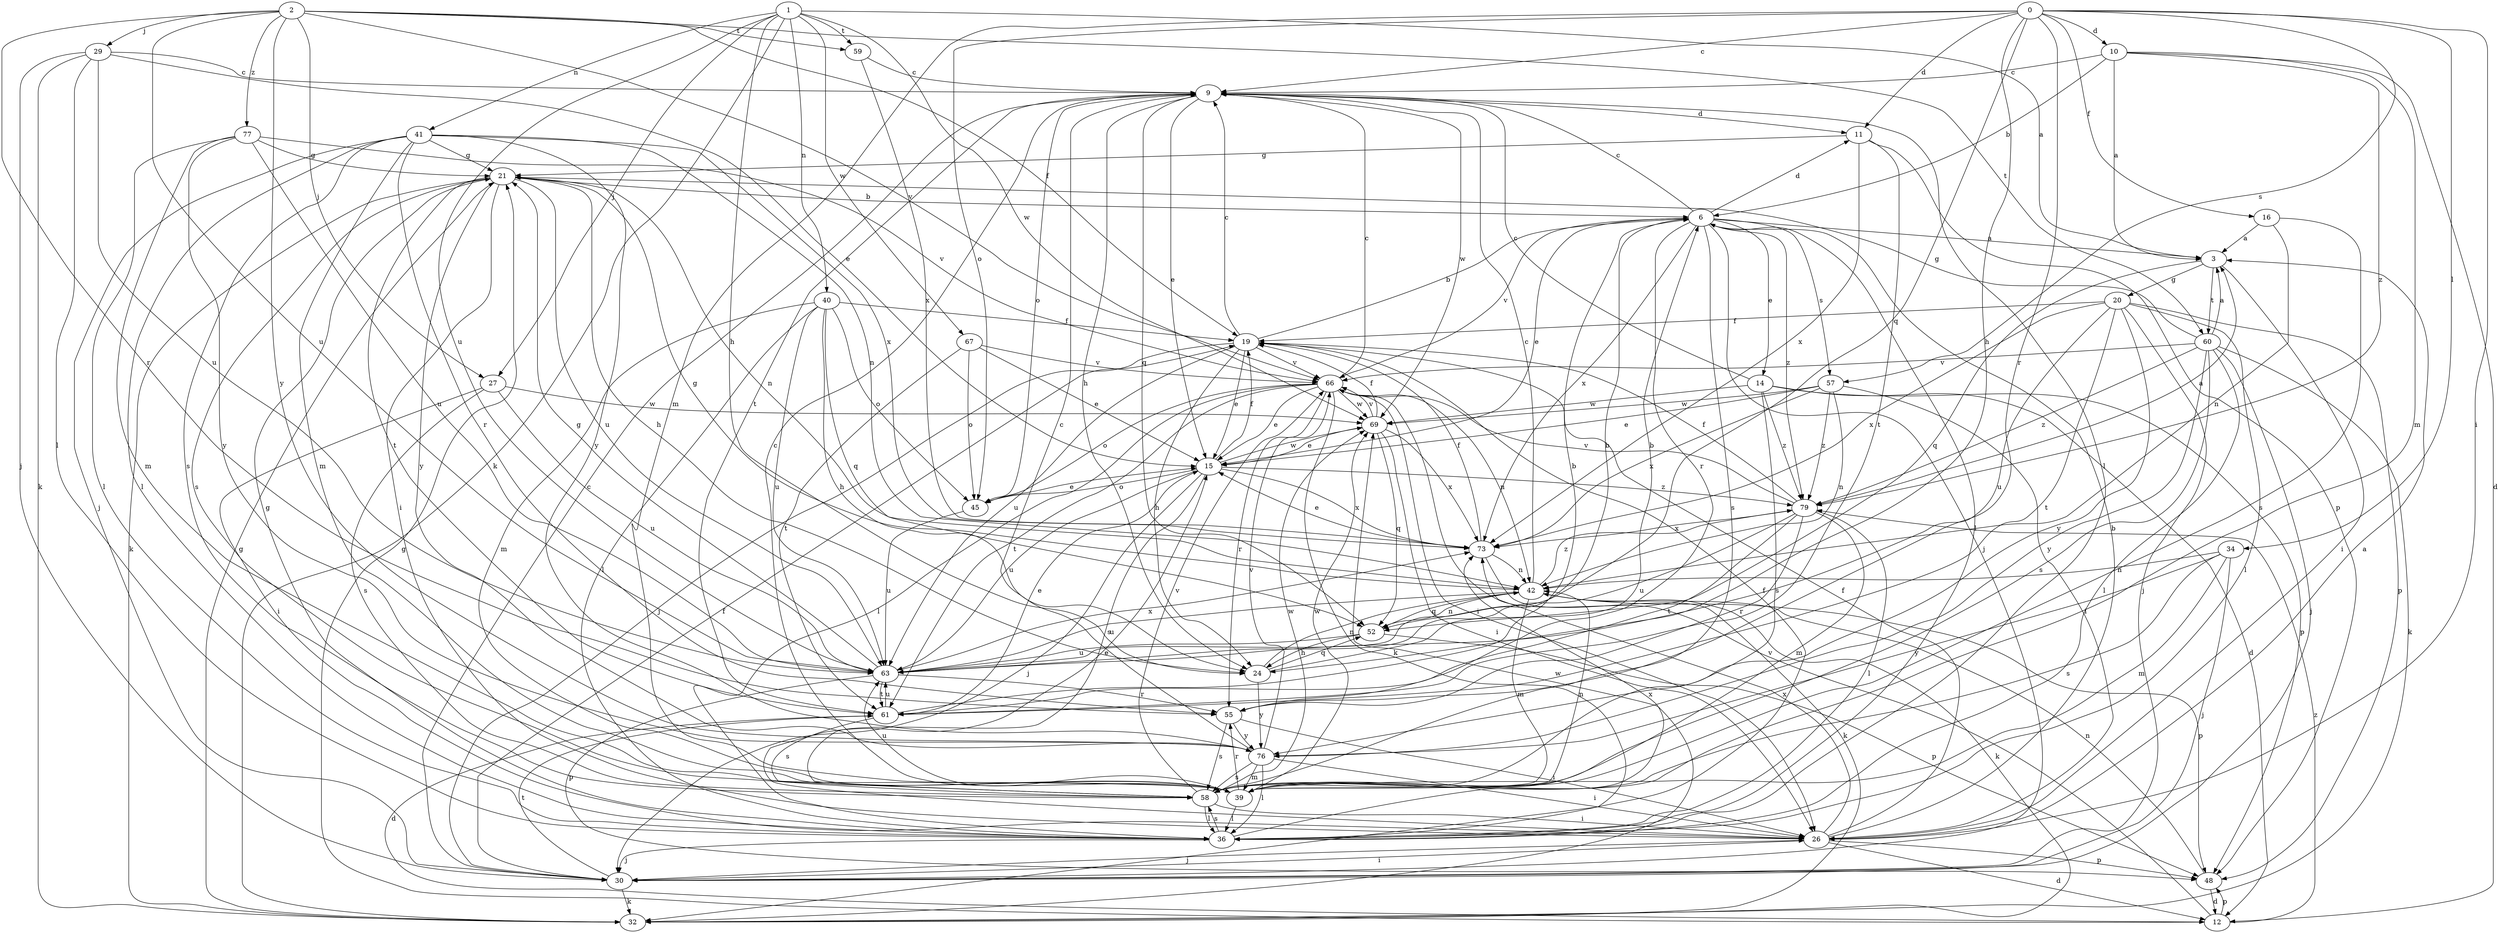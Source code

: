 strict digraph  {
0;
1;
2;
3;
6;
9;
10;
11;
12;
14;
15;
16;
19;
20;
21;
24;
26;
27;
29;
30;
32;
34;
36;
39;
40;
41;
42;
45;
48;
52;
55;
57;
58;
59;
60;
61;
63;
66;
67;
69;
73;
76;
77;
79;
0 -> 9  [label=c];
0 -> 10  [label=d];
0 -> 11  [label=d];
0 -> 16  [label=f];
0 -> 24  [label=h];
0 -> 26  [label=i];
0 -> 34  [label=l];
0 -> 39  [label=m];
0 -> 45  [label=o];
0 -> 52  [label=q];
0 -> 55  [label=r];
0 -> 57  [label=s];
1 -> 3  [label=a];
1 -> 24  [label=h];
1 -> 27  [label=j];
1 -> 32  [label=k];
1 -> 40  [label=n];
1 -> 41  [label=n];
1 -> 59  [label=t];
1 -> 63  [label=u];
1 -> 67  [label=w];
1 -> 69  [label=w];
2 -> 19  [label=f];
2 -> 27  [label=j];
2 -> 29  [label=j];
2 -> 55  [label=r];
2 -> 59  [label=t];
2 -> 60  [label=t];
2 -> 63  [label=u];
2 -> 66  [label=v];
2 -> 76  [label=y];
2 -> 77  [label=z];
3 -> 20  [label=g];
3 -> 26  [label=i];
3 -> 52  [label=q];
3 -> 60  [label=t];
6 -> 3  [label=a];
6 -> 9  [label=c];
6 -> 11  [label=d];
6 -> 14  [label=e];
6 -> 15  [label=e];
6 -> 30  [label=j];
6 -> 36  [label=l];
6 -> 55  [label=r];
6 -> 57  [label=s];
6 -> 58  [label=s];
6 -> 66  [label=v];
6 -> 73  [label=x];
6 -> 79  [label=z];
9 -> 11  [label=d];
9 -> 15  [label=e];
9 -> 24  [label=h];
9 -> 36  [label=l];
9 -> 45  [label=o];
9 -> 52  [label=q];
9 -> 61  [label=t];
9 -> 69  [label=w];
10 -> 3  [label=a];
10 -> 6  [label=b];
10 -> 9  [label=c];
10 -> 12  [label=d];
10 -> 39  [label=m];
10 -> 79  [label=z];
11 -> 21  [label=g];
11 -> 48  [label=p];
11 -> 61  [label=t];
11 -> 73  [label=x];
12 -> 21  [label=g];
12 -> 48  [label=p];
12 -> 66  [label=v];
12 -> 79  [label=z];
14 -> 9  [label=c];
14 -> 12  [label=d];
14 -> 48  [label=p];
14 -> 58  [label=s];
14 -> 69  [label=w];
14 -> 79  [label=z];
15 -> 19  [label=f];
15 -> 30  [label=j];
15 -> 45  [label=o];
15 -> 58  [label=s];
15 -> 63  [label=u];
15 -> 69  [label=w];
15 -> 73  [label=x];
15 -> 79  [label=z];
16 -> 3  [label=a];
16 -> 42  [label=n];
16 -> 58  [label=s];
19 -> 6  [label=b];
19 -> 9  [label=c];
19 -> 15  [label=e];
19 -> 24  [label=h];
19 -> 30  [label=j];
19 -> 63  [label=u];
19 -> 66  [label=v];
20 -> 19  [label=f];
20 -> 30  [label=j];
20 -> 36  [label=l];
20 -> 48  [label=p];
20 -> 61  [label=t];
20 -> 63  [label=u];
20 -> 73  [label=x];
20 -> 76  [label=y];
21 -> 6  [label=b];
21 -> 24  [label=h];
21 -> 26  [label=i];
21 -> 32  [label=k];
21 -> 42  [label=n];
21 -> 58  [label=s];
21 -> 61  [label=t];
21 -> 63  [label=u];
21 -> 76  [label=y];
24 -> 6  [label=b];
24 -> 42  [label=n];
24 -> 52  [label=q];
24 -> 76  [label=y];
26 -> 3  [label=a];
26 -> 6  [label=b];
26 -> 12  [label=d];
26 -> 15  [label=e];
26 -> 19  [label=f];
26 -> 30  [label=j];
26 -> 48  [label=p];
26 -> 73  [label=x];
27 -> 26  [label=i];
27 -> 58  [label=s];
27 -> 63  [label=u];
27 -> 69  [label=w];
29 -> 9  [label=c];
29 -> 15  [label=e];
29 -> 30  [label=j];
29 -> 32  [label=k];
29 -> 36  [label=l];
29 -> 63  [label=u];
30 -> 9  [label=c];
30 -> 19  [label=f];
30 -> 26  [label=i];
30 -> 32  [label=k];
30 -> 61  [label=t];
32 -> 21  [label=g];
32 -> 69  [label=w];
34 -> 30  [label=j];
34 -> 39  [label=m];
34 -> 42  [label=n];
34 -> 58  [label=s];
34 -> 76  [label=y];
36 -> 19  [label=f];
36 -> 21  [label=g];
36 -> 30  [label=j];
36 -> 58  [label=s];
36 -> 73  [label=x];
39 -> 9  [label=c];
39 -> 36  [label=l];
39 -> 42  [label=n];
39 -> 55  [label=r];
39 -> 63  [label=u];
39 -> 69  [label=w];
40 -> 19  [label=f];
40 -> 24  [label=h];
40 -> 36  [label=l];
40 -> 39  [label=m];
40 -> 45  [label=o];
40 -> 52  [label=q];
40 -> 63  [label=u];
41 -> 21  [label=g];
41 -> 30  [label=j];
41 -> 36  [label=l];
41 -> 39  [label=m];
41 -> 42  [label=n];
41 -> 55  [label=r];
41 -> 58  [label=s];
41 -> 73  [label=x];
41 -> 76  [label=y];
42 -> 9  [label=c];
42 -> 21  [label=g];
42 -> 32  [label=k];
42 -> 39  [label=m];
42 -> 48  [label=p];
42 -> 52  [label=q];
42 -> 63  [label=u];
42 -> 79  [label=z];
45 -> 15  [label=e];
45 -> 63  [label=u];
48 -> 12  [label=d];
48 -> 42  [label=n];
52 -> 24  [label=h];
52 -> 42  [label=n];
52 -> 48  [label=p];
52 -> 63  [label=u];
55 -> 26  [label=i];
55 -> 58  [label=s];
55 -> 76  [label=y];
57 -> 15  [label=e];
57 -> 26  [label=i];
57 -> 42  [label=n];
57 -> 69  [label=w];
57 -> 73  [label=x];
57 -> 79  [label=z];
58 -> 26  [label=i];
58 -> 36  [label=l];
58 -> 66  [label=v];
58 -> 69  [label=w];
59 -> 9  [label=c];
59 -> 73  [label=x];
60 -> 3  [label=a];
60 -> 21  [label=g];
60 -> 30  [label=j];
60 -> 32  [label=k];
60 -> 36  [label=l];
60 -> 58  [label=s];
60 -> 66  [label=v];
60 -> 76  [label=y];
60 -> 79  [label=z];
61 -> 6  [label=b];
61 -> 12  [label=d];
61 -> 15  [label=e];
61 -> 58  [label=s];
61 -> 63  [label=u];
63 -> 6  [label=b];
63 -> 21  [label=g];
63 -> 48  [label=p];
63 -> 55  [label=r];
63 -> 61  [label=t];
63 -> 73  [label=x];
66 -> 9  [label=c];
66 -> 15  [label=e];
66 -> 26  [label=i];
66 -> 32  [label=k];
66 -> 36  [label=l];
66 -> 42  [label=n];
66 -> 45  [label=o];
66 -> 55  [label=r];
66 -> 61  [label=t];
66 -> 69  [label=w];
67 -> 15  [label=e];
67 -> 45  [label=o];
67 -> 61  [label=t];
67 -> 66  [label=v];
69 -> 15  [label=e];
69 -> 19  [label=f];
69 -> 26  [label=i];
69 -> 52  [label=q];
69 -> 66  [label=v];
69 -> 73  [label=x];
73 -> 15  [label=e];
73 -> 19  [label=f];
73 -> 32  [label=k];
73 -> 42  [label=n];
76 -> 9  [label=c];
76 -> 26  [label=i];
76 -> 36  [label=l];
76 -> 39  [label=m];
76 -> 58  [label=s];
76 -> 66  [label=v];
77 -> 21  [label=g];
77 -> 36  [label=l];
77 -> 39  [label=m];
77 -> 63  [label=u];
77 -> 66  [label=v];
77 -> 76  [label=y];
79 -> 3  [label=a];
79 -> 19  [label=f];
79 -> 36  [label=l];
79 -> 39  [label=m];
79 -> 55  [label=r];
79 -> 61  [label=t];
79 -> 63  [label=u];
79 -> 66  [label=v];
79 -> 73  [label=x];
}
